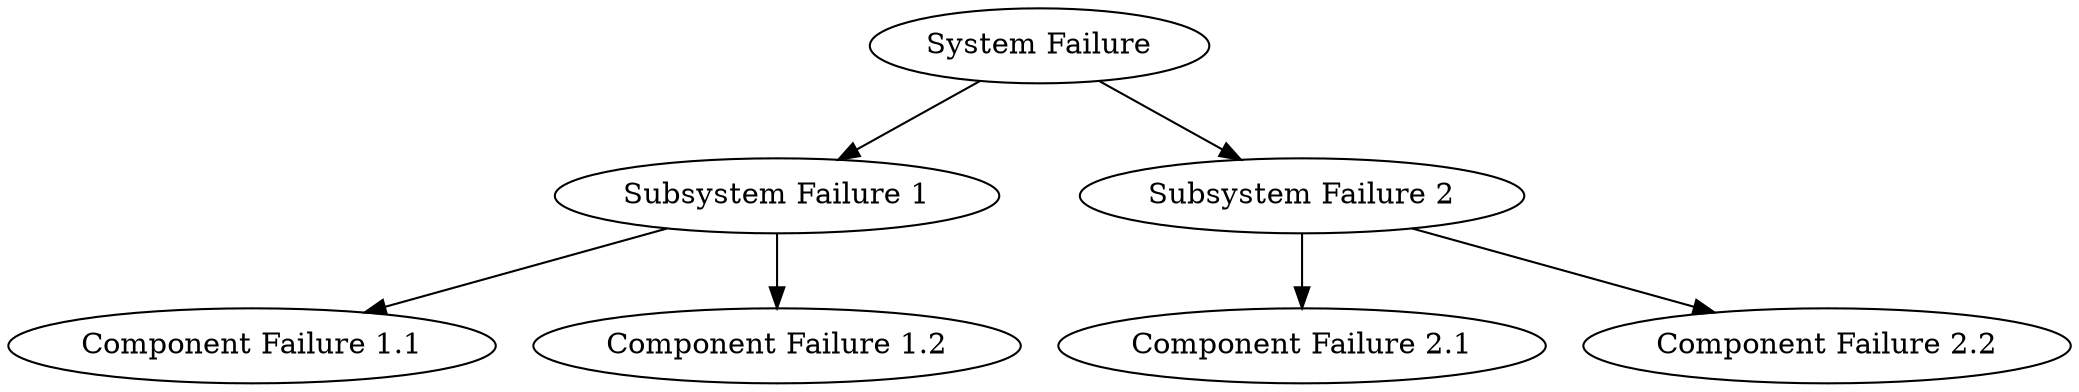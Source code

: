 // Fault Tree
digraph {
	A [label="System Failure"]
	B [label="Subsystem Failure 1"]
	C [label="Subsystem Failure 2"]
	D [label="Component Failure 1.1"]
	E [label="Component Failure 1.2"]
	F [label="Component Failure 2.1"]
	G [label="Component Failure 2.2"]
	A -> B
	A -> C
	B -> D
	B -> E
	C -> F
	C -> G
}
